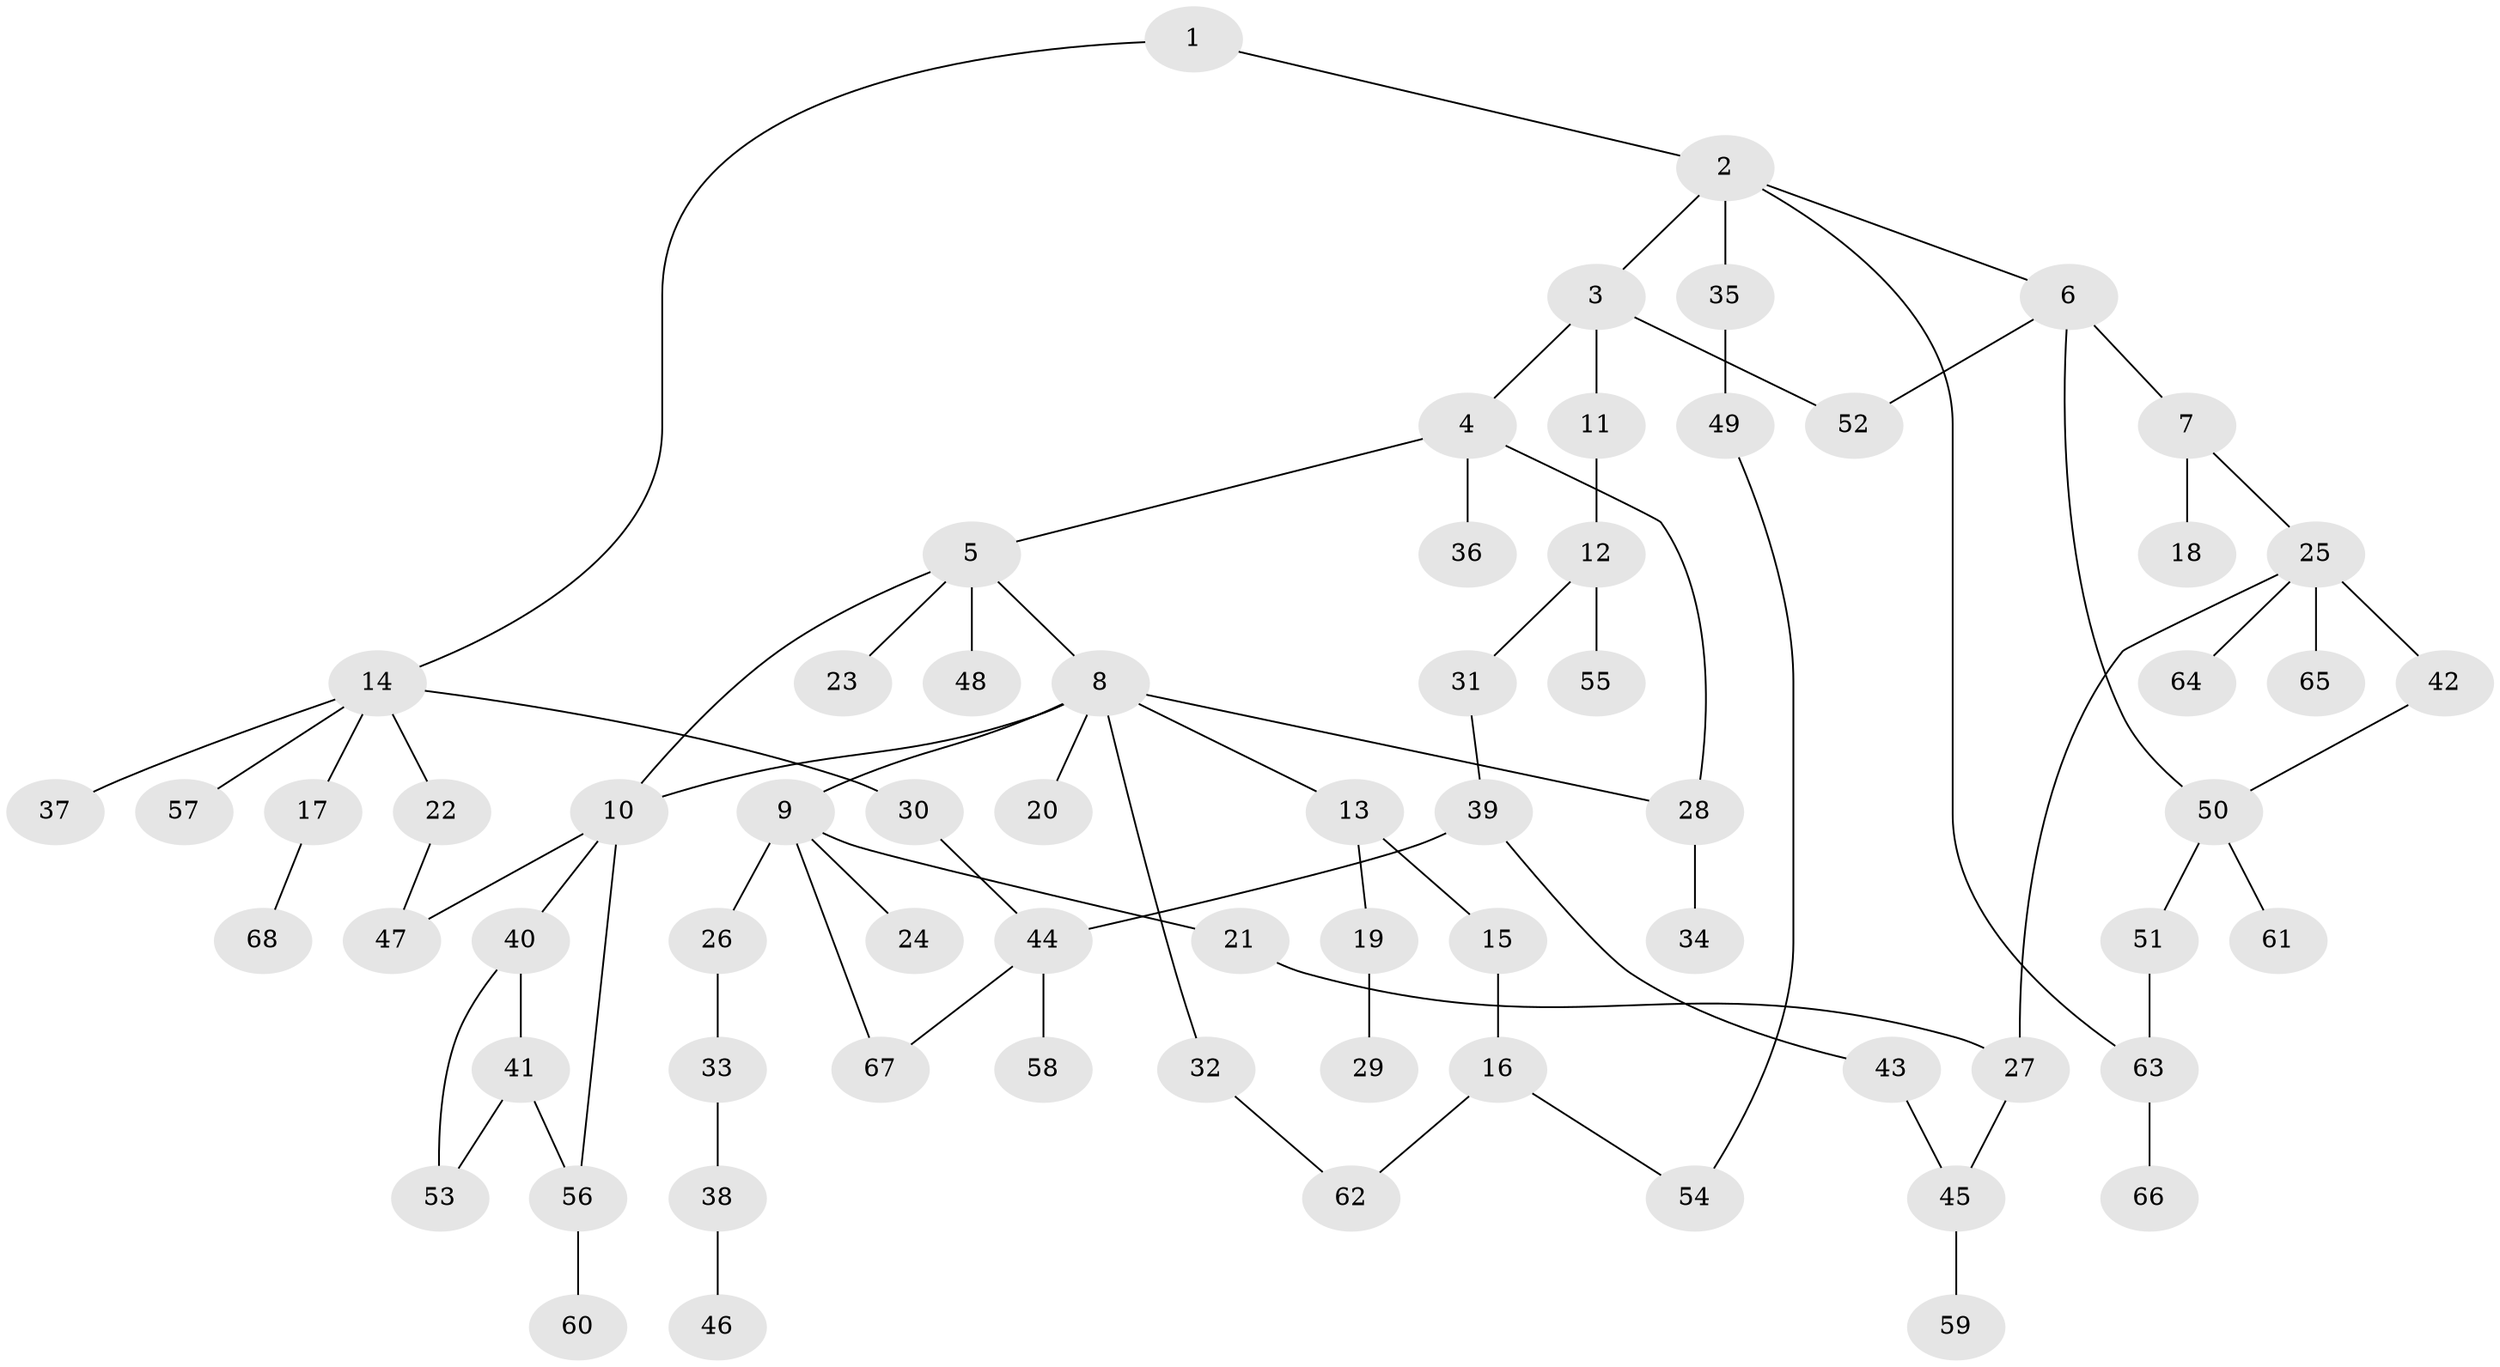 // coarse degree distribution, {2: 0.2765957446808511, 6: 0.0425531914893617, 3: 0.19148936170212766, 4: 0.0851063829787234, 7: 0.02127659574468085, 5: 0.06382978723404255, 1: 0.3191489361702128}
// Generated by graph-tools (version 1.1) at 2025/23/03/03/25 07:23:34]
// undirected, 68 vertices, 81 edges
graph export_dot {
graph [start="1"]
  node [color=gray90,style=filled];
  1;
  2;
  3;
  4;
  5;
  6;
  7;
  8;
  9;
  10;
  11;
  12;
  13;
  14;
  15;
  16;
  17;
  18;
  19;
  20;
  21;
  22;
  23;
  24;
  25;
  26;
  27;
  28;
  29;
  30;
  31;
  32;
  33;
  34;
  35;
  36;
  37;
  38;
  39;
  40;
  41;
  42;
  43;
  44;
  45;
  46;
  47;
  48;
  49;
  50;
  51;
  52;
  53;
  54;
  55;
  56;
  57;
  58;
  59;
  60;
  61;
  62;
  63;
  64;
  65;
  66;
  67;
  68;
  1 -- 2;
  1 -- 14;
  2 -- 3;
  2 -- 6;
  2 -- 35;
  2 -- 63;
  3 -- 4;
  3 -- 11;
  3 -- 52;
  4 -- 5;
  4 -- 28;
  4 -- 36;
  5 -- 8;
  5 -- 23;
  5 -- 48;
  5 -- 10;
  6 -- 7;
  6 -- 50;
  6 -- 52;
  7 -- 18;
  7 -- 25;
  8 -- 9;
  8 -- 10;
  8 -- 13;
  8 -- 20;
  8 -- 32;
  8 -- 28;
  9 -- 21;
  9 -- 24;
  9 -- 26;
  9 -- 67;
  10 -- 40;
  10 -- 47;
  10 -- 56;
  11 -- 12;
  12 -- 31;
  12 -- 55;
  13 -- 15;
  13 -- 19;
  14 -- 17;
  14 -- 22;
  14 -- 30;
  14 -- 37;
  14 -- 57;
  15 -- 16;
  16 -- 62;
  16 -- 54;
  17 -- 68;
  19 -- 29;
  21 -- 27;
  22 -- 47;
  25 -- 42;
  25 -- 64;
  25 -- 65;
  25 -- 27;
  26 -- 33;
  27 -- 45;
  28 -- 34;
  30 -- 44;
  31 -- 39;
  32 -- 62;
  33 -- 38;
  35 -- 49;
  38 -- 46;
  39 -- 43;
  39 -- 44;
  40 -- 41;
  40 -- 53;
  41 -- 53;
  41 -- 56;
  42 -- 50;
  43 -- 45;
  44 -- 58;
  44 -- 67;
  45 -- 59;
  49 -- 54;
  50 -- 51;
  50 -- 61;
  51 -- 63;
  56 -- 60;
  63 -- 66;
}
